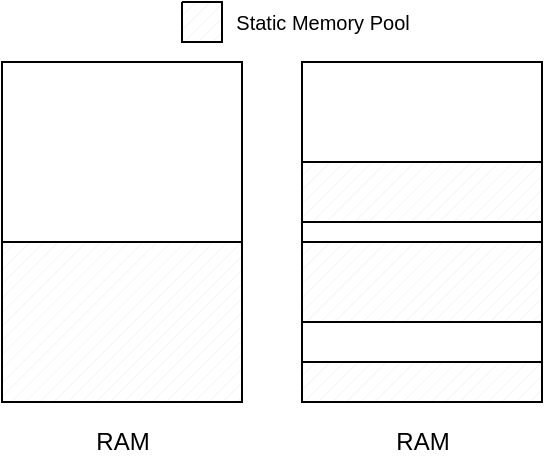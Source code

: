 <mxfile version="14.4.2" type="github" pages="5">
  <diagram id="Nr7kA8KgLECe_Qx6fv5V" name="Page-1">
    <mxGraphModel dx="652" dy="317" grid="1" gridSize="10" guides="1" tooltips="1" connect="1" arrows="1" fold="1" page="1" pageScale="1" pageWidth="850" pageHeight="1100" math="0" shadow="0">
      <root>
        <mxCell id="0" />
        <mxCell id="1" parent="0" />
        <mxCell id="UaU48V7KgegWGKRfcp_4-1" value="" style="rounded=0;whiteSpace=wrap;html=1;shadow=0;" vertex="1" parent="1">
          <mxGeometry x="340" y="160" width="120" height="170" as="geometry" />
        </mxCell>
        <mxCell id="UaU48V7KgegWGKRfcp_4-19" value="" style="verticalLabelPosition=bottom;verticalAlign=top;html=1;shape=mxgraph.basic.patternFillRect;fillStyle=diag;step=5;fillStrokeWidth=0.2;fillStrokeColor=#dddddd;shadow=0;labelBackgroundColor=none;sketch=0;gradientColor=none;" vertex="1" parent="1">
          <mxGeometry x="340" y="250" width="120" height="80" as="geometry" />
        </mxCell>
        <mxCell id="UaU48V7KgegWGKRfcp_4-6" value="RAM" style="text;html=1;resizable=0;autosize=1;align=center;verticalAlign=middle;points=[];fillColor=none;strokeColor=none;rounded=0;" vertex="1" parent="1">
          <mxGeometry x="380" y="340" width="40" height="20" as="geometry" />
        </mxCell>
        <mxCell id="UaU48V7KgegWGKRfcp_4-20" value="" style="rounded=0;whiteSpace=wrap;html=1;shadow=0;" vertex="1" parent="1">
          <mxGeometry x="490" y="160" width="120" height="170" as="geometry" />
        </mxCell>
        <mxCell id="UaU48V7KgegWGKRfcp_4-21" value="" style="verticalLabelPosition=bottom;verticalAlign=top;html=1;shape=mxgraph.basic.patternFillRect;fillStyle=diag;step=5;fillStrokeWidth=0.2;fillStrokeColor=#dddddd;shadow=0;labelBackgroundColor=none;sketch=0;gradientColor=none;" vertex="1" parent="1">
          <mxGeometry x="490" y="210" width="120" height="30" as="geometry" />
        </mxCell>
        <mxCell id="UaU48V7KgegWGKRfcp_4-22" value="RAM" style="text;html=1;resizable=0;autosize=1;align=center;verticalAlign=middle;points=[];fillColor=none;strokeColor=none;rounded=0;" vertex="1" parent="1">
          <mxGeometry x="530" y="340" width="40" height="20" as="geometry" />
        </mxCell>
        <mxCell id="UaU48V7KgegWGKRfcp_4-24" value="" style="verticalLabelPosition=bottom;verticalAlign=top;html=1;shape=mxgraph.basic.patternFillRect;fillStyle=diag;step=5;fillStrokeWidth=0.2;fillStrokeColor=#dddddd;shadow=0;labelBackgroundColor=none;sketch=0;gradientColor=none;" vertex="1" parent="1">
          <mxGeometry x="490" y="250" width="120" height="40" as="geometry" />
        </mxCell>
        <mxCell id="UaU48V7KgegWGKRfcp_4-25" value="" style="verticalLabelPosition=bottom;verticalAlign=top;html=1;shape=mxgraph.basic.patternFillRect;fillStyle=diag;step=5;fillStrokeWidth=0.2;fillStrokeColor=#dddddd;shadow=0;labelBackgroundColor=none;sketch=0;gradientColor=none;" vertex="1" parent="1">
          <mxGeometry x="490" y="310" width="120" height="20" as="geometry" />
        </mxCell>
        <mxCell id="UaU48V7KgegWGKRfcp_4-26" value="" style="verticalLabelPosition=bottom;verticalAlign=top;html=1;shape=mxgraph.basic.patternFillRect;fillStyle=diag;step=5;fillStrokeWidth=0.2;fillStrokeColor=#dddddd;shadow=0;labelBackgroundColor=none;sketch=0;gradientColor=none;" vertex="1" parent="1">
          <mxGeometry x="430" y="130" width="20" height="20" as="geometry" />
        </mxCell>
        <mxCell id="UaU48V7KgegWGKRfcp_4-30" value="&lt;font style=&quot;font-size: 10px&quot;&gt;Static Memory Pool&lt;/font&gt;" style="text;html=1;resizable=0;autosize=1;align=center;verticalAlign=middle;points=[];fillColor=none;strokeColor=none;rounded=0;shadow=0;labelBackgroundColor=none;sketch=0;" vertex="1" parent="1">
          <mxGeometry x="450" y="130" width="100" height="20" as="geometry" />
        </mxCell>
      </root>
    </mxGraphModel>
  </diagram>
  <diagram id="WNDIuabD1MbYSu3_3c8E" name="Page-2">
    <mxGraphModel dx="372" dy="181" grid="1" gridSize="10" guides="1" tooltips="1" connect="1" arrows="1" fold="1" page="1" pageScale="1" pageWidth="850" pageHeight="1100" math="0" shadow="0">
      <root>
        <mxCell id="mUTu__eR83TACFGP-ZF0-0" />
        <mxCell id="mUTu__eR83TACFGP-ZF0-1" parent="mUTu__eR83TACFGP-ZF0-0" />
        <mxCell id="veDQz-YXpLXgy3ose9fv-3" value="" style="rounded=0;whiteSpace=wrap;html=1;shadow=0;" vertex="1" parent="mUTu__eR83TACFGP-ZF0-1">
          <mxGeometry x="240" y="110" width="120" height="170" as="geometry" />
        </mxCell>
        <mxCell id="veDQz-YXpLXgy3ose9fv-4" value="" style="verticalLabelPosition=bottom;verticalAlign=top;html=1;shape=mxgraph.basic.patternFillRect;fillStyle=diag;step=5;fillStrokeWidth=0.2;fillStrokeColor=#dddddd;shadow=0;labelBackgroundColor=none;sketch=0;gradientColor=none;" vertex="1" parent="mUTu__eR83TACFGP-ZF0-1">
          <mxGeometry x="240" y="160" width="120" height="30" as="geometry" />
        </mxCell>
        <mxCell id="veDQz-YXpLXgy3ose9fv-5" value="RAM" style="text;html=1;resizable=0;autosize=1;align=center;verticalAlign=middle;points=[];fillColor=none;strokeColor=none;rounded=0;" vertex="1" parent="mUTu__eR83TACFGP-ZF0-1">
          <mxGeometry x="280" y="290" width="40" height="20" as="geometry" />
        </mxCell>
        <mxCell id="veDQz-YXpLXgy3ose9fv-6" value="" style="verticalLabelPosition=bottom;verticalAlign=top;html=1;shape=mxgraph.basic.patternFillRect;fillStyle=diag;step=5;fillStrokeWidth=0.2;fillStrokeColor=#dddddd;shadow=0;labelBackgroundColor=none;sketch=0;gradientColor=none;" vertex="1" parent="mUTu__eR83TACFGP-ZF0-1">
          <mxGeometry x="240" y="200" width="120" height="40" as="geometry" />
        </mxCell>
        <mxCell id="veDQz-YXpLXgy3ose9fv-7" value="" style="verticalLabelPosition=bottom;verticalAlign=top;html=1;shape=mxgraph.basic.patternFillRect;fillStyle=diag;step=5;fillStrokeWidth=0.2;fillStrokeColor=#dddddd;shadow=0;labelBackgroundColor=none;sketch=0;gradientColor=none;" vertex="1" parent="mUTu__eR83TACFGP-ZF0-1">
          <mxGeometry x="240" y="260" width="120" height="20" as="geometry" />
        </mxCell>
        <mxCell id="veDQz-YXpLXgy3ose9fv-8" value="" style="verticalLabelPosition=bottom;verticalAlign=top;html=1;shape=mxgraph.basic.patternFillRect;fillStyle=diag;step=5;fillStrokeWidth=0.2;fillStrokeColor=#dddddd;shadow=0;labelBackgroundColor=none;sketch=0;gradientColor=none;" vertex="1" parent="mUTu__eR83TACFGP-ZF0-1">
          <mxGeometry x="240" y="310" width="20" height="20" as="geometry" />
        </mxCell>
        <mxCell id="veDQz-YXpLXgy3ose9fv-9" value="&lt;font style=&quot;font-size: 10px&quot;&gt;Static Memory Pool&lt;/font&gt;" style="text;html=1;resizable=0;autosize=1;align=center;verticalAlign=middle;points=[];fillColor=none;strokeColor=none;rounded=0;shadow=0;labelBackgroundColor=none;sketch=0;" vertex="1" parent="mUTu__eR83TACFGP-ZF0-1">
          <mxGeometry x="260" y="310" width="100" height="20" as="geometry" />
        </mxCell>
        <mxCell id="veDQz-YXpLXgy3ose9fv-11" value="&lt;span style=&quot;font-size: 10px&quot;&gt;20000000&lt;/span&gt;" style="text;html=1;resizable=0;autosize=1;align=center;verticalAlign=middle;points=[];fillColor=none;strokeColor=none;rounded=0;shadow=0;labelBackgroundColor=none;sketch=0;" vertex="1" parent="mUTu__eR83TACFGP-ZF0-1">
          <mxGeometry x="180" y="250" width="60" height="20" as="geometry" />
        </mxCell>
        <mxCell id="veDQz-YXpLXgy3ose9fv-12" value="&lt;span style=&quot;font-size: 10px&quot;&gt;00000000&lt;/span&gt;" style="text;html=1;resizable=0;autosize=1;align=center;verticalAlign=middle;points=[];fillColor=none;strokeColor=none;rounded=0;shadow=0;labelBackgroundColor=none;sketch=0;" vertex="1" parent="mUTu__eR83TACFGP-ZF0-1">
          <mxGeometry x="180" y="270" width="60" height="20" as="geometry" />
        </mxCell>
        <mxCell id="veDQz-YXpLXgy3ose9fv-13" value="&lt;span style=&quot;font-size: 10px&quot;&gt;40000000&lt;/span&gt;" style="text;html=1;resizable=0;autosize=1;align=center;verticalAlign=middle;points=[];fillColor=none;strokeColor=none;rounded=0;shadow=0;labelBackgroundColor=none;sketch=0;" vertex="1" parent="mUTu__eR83TACFGP-ZF0-1">
          <mxGeometry x="180" y="230" width="60" height="20" as="geometry" />
        </mxCell>
        <mxCell id="veDQz-YXpLXgy3ose9fv-14" value="&lt;span style=&quot;font-size: 10px&quot;&gt;80000000&lt;/span&gt;" style="text;html=1;resizable=0;autosize=1;align=center;verticalAlign=middle;points=[];fillColor=none;strokeColor=none;rounded=0;shadow=0;labelBackgroundColor=none;sketch=0;" vertex="1" parent="mUTu__eR83TACFGP-ZF0-1">
          <mxGeometry x="180" y="190" width="60" height="20" as="geometry" />
        </mxCell>
        <mxCell id="veDQz-YXpLXgy3ose9fv-15" value="&lt;span style=&quot;font-size: 10px&quot;&gt;90000000&lt;/span&gt;" style="text;html=1;resizable=0;autosize=1;align=center;verticalAlign=middle;points=[];fillColor=none;strokeColor=none;rounded=0;shadow=0;labelBackgroundColor=none;sketch=0;" vertex="1" parent="mUTu__eR83TACFGP-ZF0-1">
          <mxGeometry x="180" y="180" width="60" height="20" as="geometry" />
        </mxCell>
        <mxCell id="veDQz-YXpLXgy3ose9fv-16" value="&lt;span style=&quot;font-size: 10px&quot;&gt;C0000000&lt;/span&gt;" style="text;html=1;resizable=0;autosize=1;align=center;verticalAlign=middle;points=[];fillColor=none;strokeColor=none;rounded=0;shadow=0;labelBackgroundColor=none;sketch=0;" vertex="1" parent="mUTu__eR83TACFGP-ZF0-1">
          <mxGeometry x="180" y="150" width="60" height="20" as="geometry" />
        </mxCell>
        <mxCell id="veDQz-YXpLXgy3ose9fv-17" value="&lt;span style=&quot;font-size: 10px&quot;&gt;F0000000&lt;/span&gt;" style="text;html=1;resizable=0;autosize=1;align=center;verticalAlign=middle;points=[];fillColor=none;strokeColor=none;rounded=0;shadow=0;labelBackgroundColor=none;sketch=0;" vertex="1" parent="mUTu__eR83TACFGP-ZF0-1">
          <mxGeometry x="180" y="100" width="60" height="20" as="geometry" />
        </mxCell>
        <mxCell id="veDQz-YXpLXgy3ose9fv-19" value="" style="html=1;shadow=0;dashed=0;align=center;verticalAlign=middle;shape=mxgraph.arrows2.arrow;dy=0.6;dx=40;notch=0;labelBackgroundColor=none;sketch=0;gradientColor=none;" vertex="1" parent="mUTu__eR83TACFGP-ZF0-1">
          <mxGeometry x="370" y="170" width="70" height="40" as="geometry" />
        </mxCell>
        <mxCell id="veDQz-YXpLXgy3ose9fv-21" value="" style="verticalLabelPosition=bottom;verticalAlign=top;html=1;shape=mxgraph.basic.patternFillRect;fillStyle=diag;step=5;fillStrokeWidth=0.2;fillStrokeColor=#dddddd;shadow=0;labelBackgroundColor=none;sketch=0;gradientColor=none;" vertex="1" parent="mUTu__eR83TACFGP-ZF0-1">
          <mxGeometry x="500" y="225" width="120" height="20" as="geometry" />
        </mxCell>
        <mxCell id="veDQz-YXpLXgy3ose9fv-22" value="" style="verticalLabelPosition=bottom;verticalAlign=top;html=1;shape=mxgraph.basic.patternFillRect;fillStyle=diag;step=5;fillStrokeWidth=0.2;fillStrokeColor=#dddddd;shadow=0;labelBackgroundColor=none;sketch=0;gradientColor=none;" vertex="1" parent="mUTu__eR83TACFGP-ZF0-1">
          <mxGeometry x="500" y="175" width="120" height="40" as="geometry" />
        </mxCell>
        <mxCell id="veDQz-YXpLXgy3ose9fv-23" value="" style="verticalLabelPosition=bottom;verticalAlign=top;html=1;shape=mxgraph.basic.patternFillRect;fillStyle=diag;step=5;fillStrokeWidth=0.2;fillStrokeColor=#dddddd;shadow=0;labelBackgroundColor=none;sketch=0;gradientColor=none;" vertex="1" parent="mUTu__eR83TACFGP-ZF0-1">
          <mxGeometry x="500" y="135" width="120" height="30" as="geometry" />
        </mxCell>
        <mxCell id="veDQz-YXpLXgy3ose9fv-24" value="&lt;span style=&quot;font-size: 10px&quot;&gt;00000000&lt;/span&gt;" style="text;html=1;resizable=0;autosize=1;align=center;verticalAlign=middle;points=[];fillColor=none;strokeColor=none;rounded=0;shadow=0;labelBackgroundColor=none;sketch=0;" vertex="1" parent="mUTu__eR83TACFGP-ZF0-1">
          <mxGeometry x="440" y="235" width="60" height="20" as="geometry" />
        </mxCell>
        <mxCell id="veDQz-YXpLXgy3ose9fv-25" value="&lt;span style=&quot;font-size: 10px&quot;&gt;20000000&lt;/span&gt;" style="text;html=1;resizable=0;autosize=1;align=center;verticalAlign=middle;points=[];fillColor=none;strokeColor=none;rounded=0;shadow=0;labelBackgroundColor=none;sketch=0;" vertex="1" parent="mUTu__eR83TACFGP-ZF0-1">
          <mxGeometry x="440" y="215" width="60" height="20" as="geometry" />
        </mxCell>
        <mxCell id="veDQz-YXpLXgy3ose9fv-26" value="&lt;span style=&quot;font-size: 10px&quot;&gt;40000000&lt;/span&gt;" style="text;html=1;resizable=0;autosize=1;align=center;verticalAlign=middle;points=[];fillColor=none;strokeColor=none;rounded=0;shadow=0;labelBackgroundColor=none;sketch=0;" vertex="1" parent="mUTu__eR83TACFGP-ZF0-1">
          <mxGeometry x="440" y="205" width="60" height="20" as="geometry" />
        </mxCell>
        <mxCell id="veDQz-YXpLXgy3ose9fv-27" value="&lt;span style=&quot;font-size: 10px&quot;&gt;80000000&lt;/span&gt;" style="text;html=1;resizable=0;autosize=1;align=center;verticalAlign=middle;points=[];fillColor=none;strokeColor=none;rounded=0;shadow=0;labelBackgroundColor=none;sketch=0;" vertex="1" parent="mUTu__eR83TACFGP-ZF0-1">
          <mxGeometry x="440" y="170" width="60" height="20" as="geometry" />
        </mxCell>
        <mxCell id="veDQz-YXpLXgy3ose9fv-28" value="&lt;span style=&quot;font-size: 10px&quot;&gt;90000000&lt;/span&gt;" style="text;html=1;resizable=0;autosize=1;align=center;verticalAlign=middle;points=[];fillColor=none;strokeColor=none;rounded=0;shadow=0;labelBackgroundColor=none;sketch=0;" vertex="1" parent="mUTu__eR83TACFGP-ZF0-1">
          <mxGeometry x="440" y="155" width="60" height="20" as="geometry" />
        </mxCell>
        <mxCell id="veDQz-YXpLXgy3ose9fv-29" value="&lt;span style=&quot;font-size: 10px&quot;&gt;C0000000&lt;/span&gt;" style="text;html=1;resizable=0;autosize=1;align=center;verticalAlign=middle;points=[];fillColor=none;strokeColor=none;rounded=0;shadow=0;labelBackgroundColor=none;sketch=0;" vertex="1" parent="mUTu__eR83TACFGP-ZF0-1">
          <mxGeometry x="440" y="125" width="60" height="20" as="geometry" />
        </mxCell>
        <mxCell id="veDQz-YXpLXgy3ose9fv-34" value="&lt;font style=&quot;font-size: 14px&quot;&gt;staticmem_region_list[0]&lt;/font&gt;" style="text;html=1;align=center;verticalAlign=middle;resizable=0;points=[];autosize=1;" vertex="1" parent="mUTu__eR83TACFGP-ZF0-1">
          <mxGeometry x="620" y="225" width="170" height="20" as="geometry" />
        </mxCell>
        <mxCell id="veDQz-YXpLXgy3ose9fv-35" value="&lt;font style=&quot;font-size: 14px&quot;&gt;staticmem_region_list[1]&lt;/font&gt;" style="text;html=1;align=center;verticalAlign=middle;resizable=0;points=[];autosize=1;" vertex="1" parent="mUTu__eR83TACFGP-ZF0-1">
          <mxGeometry x="620" y="185" width="170" height="20" as="geometry" />
        </mxCell>
        <mxCell id="veDQz-YXpLXgy3ose9fv-36" value="&lt;font style=&quot;font-size: 14px&quot;&gt;staticmem_region_list[2]&lt;/font&gt;" style="text;html=1;align=center;verticalAlign=middle;resizable=0;points=[];autosize=1;" vertex="1" parent="mUTu__eR83TACFGP-ZF0-1">
          <mxGeometry x="620" y="140" width="170" height="20" as="geometry" />
        </mxCell>
      </root>
    </mxGraphModel>
  </diagram>
  <diagram id="Ol7Aqy9kmjCqX7GoiWb9" name="Page-3">
    <mxGraphModel dx="920" dy="447" grid="1" gridSize="10" guides="1" tooltips="1" connect="1" arrows="1" fold="1" page="1" pageScale="1" pageWidth="850" pageHeight="1100" math="0" shadow="0">
      <root>
        <mxCell id="h5HFBt_uD0y3S9YLQ8NX-0" />
        <mxCell id="h5HFBt_uD0y3S9YLQ8NX-1" parent="h5HFBt_uD0y3S9YLQ8NX-0" />
        <mxCell id="0GRbfVODlAuiTHvCADVn-20" value="" style="verticalLabelPosition=bottom;verticalAlign=top;html=1;shape=mxgraph.basic.patternFillRect;fillStyle=diag;step=5;fillStrokeWidth=0.2;fillStrokeColor=#dddddd;shadow=0;labelBackgroundColor=none;sketch=0;gradientColor=none;" vertex="1" parent="h5HFBt_uD0y3S9YLQ8NX-1">
          <mxGeometry x="340" y="122.5" width="120" height="40" as="geometry" />
        </mxCell>
        <mxCell id="0GRbfVODlAuiTHvCADVn-1" value="" style="verticalLabelPosition=bottom;verticalAlign=top;html=1;shape=mxgraph.basic.patternFillRect;fillStyle=diag;step=5;fillStrokeWidth=0.2;fillStrokeColor=#dddddd;shadow=0;labelBackgroundColor=none;sketch=0;gradientColor=none;" vertex="1" parent="h5HFBt_uD0y3S9YLQ8NX-1">
          <mxGeometry x="100" y="160" width="120" height="40" as="geometry" />
        </mxCell>
        <mxCell id="0GRbfVODlAuiTHvCADVn-2" value="" style="verticalLabelPosition=bottom;verticalAlign=top;html=1;shape=mxgraph.basic.patternFillRect;fillStyle=diag;step=5;fillStrokeWidth=0.2;fillStrokeColor=#dddddd;shadow=0;labelBackgroundColor=none;sketch=0;gradientColor=none;" vertex="1" parent="h5HFBt_uD0y3S9YLQ8NX-1">
          <mxGeometry x="100" y="110" width="120" height="30" as="geometry" />
        </mxCell>
        <mxCell id="0GRbfVODlAuiTHvCADVn-3" value="&lt;span style=&quot;font-size: 10px&quot;&gt;00000000&lt;/span&gt;" style="text;html=1;resizable=0;autosize=1;align=center;verticalAlign=middle;points=[];fillColor=none;strokeColor=none;rounded=0;shadow=0;labelBackgroundColor=none;sketch=0;" vertex="1" parent="h5HFBt_uD0y3S9YLQ8NX-1">
          <mxGeometry x="40" y="230" width="60" height="20" as="geometry" />
        </mxCell>
        <mxCell id="0GRbfVODlAuiTHvCADVn-4" value="&lt;span style=&quot;font-size: 10px&quot;&gt;20000000&lt;/span&gt;" style="text;html=1;resizable=0;autosize=1;align=center;verticalAlign=middle;points=[];fillColor=none;strokeColor=none;rounded=0;shadow=0;labelBackgroundColor=none;sketch=0;" vertex="1" parent="h5HFBt_uD0y3S9YLQ8NX-1">
          <mxGeometry x="40" y="210" width="60" height="20" as="geometry" />
        </mxCell>
        <mxCell id="0GRbfVODlAuiTHvCADVn-5" value="&lt;span style=&quot;font-size: 10px&quot;&gt;40000000&lt;/span&gt;" style="text;html=1;resizable=0;autosize=1;align=center;verticalAlign=middle;points=[];fillColor=none;strokeColor=none;rounded=0;shadow=0;labelBackgroundColor=none;sketch=0;" vertex="1" parent="h5HFBt_uD0y3S9YLQ8NX-1">
          <mxGeometry x="40" y="190" width="60" height="20" as="geometry" />
        </mxCell>
        <mxCell id="0GRbfVODlAuiTHvCADVn-6" value="&lt;span style=&quot;font-size: 10px&quot;&gt;80000000&lt;/span&gt;" style="text;html=1;resizable=0;autosize=1;align=center;verticalAlign=middle;points=[];fillColor=none;strokeColor=none;rounded=0;shadow=0;labelBackgroundColor=none;sketch=0;" vertex="1" parent="h5HFBt_uD0y3S9YLQ8NX-1">
          <mxGeometry x="40" y="155" width="60" height="20" as="geometry" />
        </mxCell>
        <mxCell id="0GRbfVODlAuiTHvCADVn-7" value="&lt;span style=&quot;font-size: 10px&quot;&gt;90000000&lt;/span&gt;" style="text;html=1;resizable=0;autosize=1;align=center;verticalAlign=middle;points=[];fillColor=none;strokeColor=none;rounded=0;shadow=0;labelBackgroundColor=none;sketch=0;" vertex="1" parent="h5HFBt_uD0y3S9YLQ8NX-1">
          <mxGeometry x="40" y="130" width="60" height="20" as="geometry" />
        </mxCell>
        <mxCell id="0GRbfVODlAuiTHvCADVn-8" value="&lt;span style=&quot;font-size: 10px&quot;&gt;C0000000&lt;/span&gt;" style="text;html=1;resizable=0;autosize=1;align=center;verticalAlign=middle;points=[];fillColor=none;strokeColor=none;rounded=0;shadow=0;labelBackgroundColor=none;sketch=0;" vertex="1" parent="h5HFBt_uD0y3S9YLQ8NX-1">
          <mxGeometry x="40" y="100" width="60" height="20" as="geometry" />
        </mxCell>
        <mxCell id="0GRbfVODlAuiTHvCADVn-9" value="&lt;font style=&quot;font-size: 10px&quot;&gt;staticmem_region_list[0]&lt;/font&gt;" style="text;html=1;align=center;verticalAlign=middle;resizable=0;points=[];autosize=1;" vertex="1" parent="h5HFBt_uD0y3S9YLQ8NX-1">
          <mxGeometry x="100" y="240" width="120" height="20" as="geometry" />
        </mxCell>
        <mxCell id="0GRbfVODlAuiTHvCADVn-10" value="&lt;font style=&quot;font-size: 10px&quot;&gt;staticmem_region_list[1]&lt;/font&gt;" style="text;html=1;align=center;verticalAlign=middle;resizable=0;points=[];autosize=1;" vertex="1" parent="h5HFBt_uD0y3S9YLQ8NX-1">
          <mxGeometry x="100" y="200" width="120" height="20" as="geometry" />
        </mxCell>
        <mxCell id="0GRbfVODlAuiTHvCADVn-11" value="&lt;font style=&quot;font-size: 10px&quot;&gt;staticmem_region_list[2]&lt;/font&gt;" style="text;html=1;align=center;verticalAlign=middle;resizable=0;points=[];autosize=1;" vertex="1" parent="h5HFBt_uD0y3S9YLQ8NX-1">
          <mxGeometry x="100" y="140" width="120" height="20" as="geometry" />
        </mxCell>
        <mxCell id="0GRbfVODlAuiTHvCADVn-16" value="" style="html=1;shadow=0;dashed=0;align=center;verticalAlign=middle;shape=mxgraph.arrows2.arrow;dy=0.59;dx=30.33;notch=0;labelBackgroundColor=none;sketch=0;gradientColor=none;" vertex="1" parent="h5HFBt_uD0y3S9YLQ8NX-1">
          <mxGeometry x="230" y="165" width="50" height="30" as="geometry" />
        </mxCell>
        <mxCell id="0GRbfVODlAuiTHvCADVn-18" value="" style="verticalLabelPosition=bottom;verticalAlign=top;html=1;shape=mxgraph.basic.patternFillRect;fillStyle=diag;step=5;fillStrokeWidth=0.2;fillStrokeColor=#dddddd;shadow=0;labelBackgroundColor=none;sketch=0;gradientColor=none;" vertex="1" parent="h5HFBt_uD0y3S9YLQ8NX-1">
          <mxGeometry x="100" y="160" width="120" height="40" as="geometry" />
        </mxCell>
        <mxCell id="0GRbfVODlAuiTHvCADVn-19" value="&lt;span style=&quot;font-size: 10px&quot;&gt;80000000&lt;/span&gt;" style="text;html=1;resizable=0;autosize=1;align=center;verticalAlign=middle;points=[];fillColor=none;strokeColor=none;rounded=0;shadow=0;labelBackgroundColor=none;sketch=0;" vertex="1" parent="h5HFBt_uD0y3S9YLQ8NX-1">
          <mxGeometry x="40" y="155" width="60" height="20" as="geometry" />
        </mxCell>
        <mxCell id="0GRbfVODlAuiTHvCADVn-21" value="&lt;span style=&quot;font-size: 10px&quot;&gt;80000000&lt;/span&gt;" style="text;html=1;resizable=0;autosize=1;align=center;verticalAlign=middle;points=[];fillColor=none;strokeColor=none;rounded=0;shadow=0;labelBackgroundColor=none;sketch=0;" vertex="1" parent="h5HFBt_uD0y3S9YLQ8NX-1">
          <mxGeometry x="280" y="110" width="60" height="20" as="geometry" />
        </mxCell>
        <mxCell id="0GRbfVODlAuiTHvCADVn-22" value="&lt;span style=&quot;font-size: 10px&quot;&gt;40000000&lt;/span&gt;" style="text;html=1;resizable=0;autosize=1;align=center;verticalAlign=middle;points=[];fillColor=none;strokeColor=none;rounded=0;shadow=0;labelBackgroundColor=none;sketch=0;" vertex="1" parent="h5HFBt_uD0y3S9YLQ8NX-1">
          <mxGeometry x="280" y="160" width="60" height="20" as="geometry" />
        </mxCell>
        <mxCell id="0GRbfVODlAuiTHvCADVn-26" value="" style="verticalLabelPosition=bottom;verticalAlign=top;html=1;shape=mxgraph.basic.patternFillRect;fillStyle=diagRev;step=5;fillStrokeWidth=0.2;fillStrokeColor=#dddddd;shadow=0;labelBackgroundColor=none;sketch=0;fillColor=#dae8fc;strokeColor=#6c8ebf;" vertex="1" parent="h5HFBt_uD0y3S9YLQ8NX-1">
          <mxGeometry x="340" y="132.5" width="120" height="20" as="geometry" />
        </mxCell>
        <mxCell id="0GRbfVODlAuiTHvCADVn-27" value="&lt;span style=&quot;font-size: 10px&quot;&gt;70000000&lt;/span&gt;" style="text;html=1;resizable=0;autosize=1;align=center;verticalAlign=middle;points=[];fillColor=none;strokeColor=none;rounded=0;shadow=0;labelBackgroundColor=none;sketch=0;" vertex="1" parent="h5HFBt_uD0y3S9YLQ8NX-1">
          <mxGeometry x="280" y="120" width="60" height="20" as="geometry" />
        </mxCell>
        <mxCell id="BcFYDZoKD7v78QOs0sxj-0" value="" style="verticalLabelPosition=bottom;verticalAlign=top;html=1;shape=mxgraph.basic.patternFillRect;fillStyle=diag;step=5;fillStrokeWidth=0.2;fillStrokeColor=#dddddd;shadow=0;labelBackgroundColor=none;sketch=0;gradientColor=none;" vertex="1" parent="h5HFBt_uD0y3S9YLQ8NX-1">
          <mxGeometry x="100" y="220" width="120" height="20" as="geometry" />
        </mxCell>
        <mxCell id="BcFYDZoKD7v78QOs0sxj-2" value="&lt;font style=&quot;font-size: 10px&quot;&gt;staticmem_region_list[1]&lt;/font&gt;" style="text;html=1;align=center;verticalAlign=middle;resizable=0;points=[];autosize=1;" vertex="1" parent="h5HFBt_uD0y3S9YLQ8NX-1">
          <mxGeometry x="340" y="165" width="120" height="20" as="geometry" />
        </mxCell>
        <mxCell id="BcFYDZoKD7v78QOs0sxj-4" value="&lt;span style=&quot;font-size: 10px&quot;&gt;50000000&lt;/span&gt;" style="text;html=1;resizable=0;autosize=1;align=center;verticalAlign=middle;points=[];fillColor=none;strokeColor=none;rounded=0;shadow=0;labelBackgroundColor=none;sketch=0;" vertex="1" parent="h5HFBt_uD0y3S9YLQ8NX-1">
          <mxGeometry x="280" y="145" width="60" height="20" as="geometry" />
        </mxCell>
        <mxCell id="BcFYDZoKD7v78QOs0sxj-6" value="" style="verticalLabelPosition=bottom;verticalAlign=top;html=1;shape=mxgraph.basic.patternFillRect;fillStyle=diag;step=5;fillStrokeWidth=0.2;fillStrokeColor=#dddddd;shadow=0;labelBackgroundColor=none;sketch=0;gradientColor=none;" vertex="1" parent="h5HFBt_uD0y3S9YLQ8NX-1">
          <mxGeometry x="590" y="100" width="120" height="30" as="geometry" />
        </mxCell>
        <mxCell id="BcFYDZoKD7v78QOs0sxj-7" value="&lt;span style=&quot;font-size: 10px&quot;&gt;00000000&lt;/span&gt;" style="text;html=1;resizable=0;autosize=1;align=center;verticalAlign=middle;points=[];fillColor=none;strokeColor=none;rounded=0;shadow=0;labelBackgroundColor=none;sketch=0;" vertex="1" parent="h5HFBt_uD0y3S9YLQ8NX-1">
          <mxGeometry x="530" y="240" width="60" height="20" as="geometry" />
        </mxCell>
        <mxCell id="BcFYDZoKD7v78QOs0sxj-8" value="&lt;span style=&quot;font-size: 10px&quot;&gt;20000000&lt;/span&gt;" style="text;html=1;resizable=0;autosize=1;align=center;verticalAlign=middle;points=[];fillColor=none;strokeColor=none;rounded=0;shadow=0;labelBackgroundColor=none;sketch=0;" vertex="1" parent="h5HFBt_uD0y3S9YLQ8NX-1">
          <mxGeometry x="530" y="220" width="60" height="20" as="geometry" />
        </mxCell>
        <mxCell id="BcFYDZoKD7v78QOs0sxj-10" value="&lt;span style=&quot;font-size: 10px&quot;&gt;80000000&lt;/span&gt;" style="text;html=1;resizable=0;autosize=1;align=center;verticalAlign=middle;points=[];fillColor=none;strokeColor=none;rounded=0;shadow=0;labelBackgroundColor=none;sketch=0;" vertex="1" parent="h5HFBt_uD0y3S9YLQ8NX-1">
          <mxGeometry x="530" y="145" width="60" height="20" as="geometry" />
        </mxCell>
        <mxCell id="BcFYDZoKD7v78QOs0sxj-11" value="&lt;span style=&quot;font-size: 10px&quot;&gt;90000000&lt;/span&gt;" style="text;html=1;resizable=0;autosize=1;align=center;verticalAlign=middle;points=[];fillColor=none;strokeColor=none;rounded=0;shadow=0;labelBackgroundColor=none;sketch=0;" vertex="1" parent="h5HFBt_uD0y3S9YLQ8NX-1">
          <mxGeometry x="530" y="120" width="60" height="20" as="geometry" />
        </mxCell>
        <mxCell id="BcFYDZoKD7v78QOs0sxj-12" value="&lt;span style=&quot;font-size: 10px&quot;&gt;C0000000&lt;/span&gt;" style="text;html=1;resizable=0;autosize=1;align=center;verticalAlign=middle;points=[];fillColor=none;strokeColor=none;rounded=0;shadow=0;labelBackgroundColor=none;sketch=0;" vertex="1" parent="h5HFBt_uD0y3S9YLQ8NX-1">
          <mxGeometry x="530" y="90" width="60" height="20" as="geometry" />
        </mxCell>
        <mxCell id="BcFYDZoKD7v78QOs0sxj-13" value="&lt;font style=&quot;font-size: 10px&quot;&gt;staticmem_region_list[0]&lt;/font&gt;" style="text;html=1;align=center;verticalAlign=middle;resizable=0;points=[];autosize=1;" vertex="1" parent="h5HFBt_uD0y3S9YLQ8NX-1">
          <mxGeometry x="590" y="250" width="120" height="20" as="geometry" />
        </mxCell>
        <mxCell id="BcFYDZoKD7v78QOs0sxj-14" value="&lt;font style=&quot;font-size: 10px&quot;&gt;staticmem_region_list[2]&lt;/font&gt;" style="text;html=1;align=center;verticalAlign=middle;resizable=0;points=[];autosize=1;" vertex="1" parent="h5HFBt_uD0y3S9YLQ8NX-1">
          <mxGeometry x="590" y="167.5" width="120" height="20" as="geometry" />
        </mxCell>
        <mxCell id="BcFYDZoKD7v78QOs0sxj-15" value="&lt;font style=&quot;font-size: 10px&quot;&gt;staticmem_region_list[3]&lt;/font&gt;" style="text;html=1;align=center;verticalAlign=middle;resizable=0;points=[];autosize=1;" vertex="1" parent="h5HFBt_uD0y3S9YLQ8NX-1">
          <mxGeometry x="590" y="130" width="120" height="20" as="geometry" />
        </mxCell>
        <mxCell id="BcFYDZoKD7v78QOs0sxj-18" value="" style="verticalLabelPosition=bottom;verticalAlign=top;html=1;shape=mxgraph.basic.patternFillRect;fillStyle=diag;step=5;fillStrokeWidth=0.2;fillStrokeColor=#dddddd;shadow=0;labelBackgroundColor=none;sketch=0;gradientColor=none;" vertex="1" parent="h5HFBt_uD0y3S9YLQ8NX-1">
          <mxGeometry x="590" y="230" width="120" height="20" as="geometry" />
        </mxCell>
        <mxCell id="BcFYDZoKD7v78QOs0sxj-22" value="" style="verticalLabelPosition=bottom;verticalAlign=top;html=1;shape=mxgraph.basic.patternFillRect;fillStyle=diag;step=5;fillStrokeWidth=0.2;fillStrokeColor=#dddddd;shadow=0;labelBackgroundColor=none;sketch=0;gradientColor=none;" vertex="1" parent="h5HFBt_uD0y3S9YLQ8NX-1">
          <mxGeometry x="590" y="157.5" width="120" height="10" as="geometry" />
        </mxCell>
        <mxCell id="BcFYDZoKD7v78QOs0sxj-23" value="&lt;span style=&quot;font-size: 10px&quot;&gt;70000000&lt;/span&gt;" style="text;html=1;resizable=0;autosize=1;align=center;verticalAlign=middle;points=[];fillColor=none;strokeColor=none;rounded=0;shadow=0;labelBackgroundColor=none;sketch=0;" vertex="1" parent="h5HFBt_uD0y3S9YLQ8NX-1">
          <mxGeometry x="530" y="165" width="60" height="20" as="geometry" />
        </mxCell>
        <mxCell id="BcFYDZoKD7v78QOs0sxj-26" value="&lt;span style=&quot;font-size: 10px&quot;&gt;80000000&lt;/span&gt;" style="text;html=1;resizable=0;autosize=1;align=center;verticalAlign=middle;points=[];fillColor=none;strokeColor=none;rounded=0;shadow=0;labelBackgroundColor=none;sketch=0;" vertex="1" parent="h5HFBt_uD0y3S9YLQ8NX-1">
          <mxGeometry x="530" y="145" width="60" height="20" as="geometry" />
        </mxCell>
        <mxCell id="BcFYDZoKD7v78QOs0sxj-27" value="&lt;font style=&quot;font-size: 10px&quot;&gt;staticmem_region_list[2]&lt;/font&gt;" style="text;html=1;align=center;verticalAlign=middle;resizable=0;points=[];autosize=1;" vertex="1" parent="h5HFBt_uD0y3S9YLQ8NX-1">
          <mxGeometry x="590" y="167.5" width="120" height="20" as="geometry" />
        </mxCell>
        <mxCell id="BcFYDZoKD7v78QOs0sxj-30" value="&lt;span style=&quot;font-size: 10px&quot;&gt;50000000&lt;/span&gt;" style="text;html=1;resizable=0;autosize=1;align=center;verticalAlign=middle;points=[];fillColor=none;strokeColor=none;rounded=0;shadow=0;labelBackgroundColor=none;sketch=0;" vertex="1" parent="h5HFBt_uD0y3S9YLQ8NX-1">
          <mxGeometry x="530" y="180" width="60" height="20" as="geometry" />
        </mxCell>
        <mxCell id="BcFYDZoKD7v78QOs0sxj-31" value="" style="verticalLabelPosition=bottom;verticalAlign=top;html=1;shape=mxgraph.basic.patternFillRect;fillStyle=diag;step=5;fillStrokeWidth=0.2;fillStrokeColor=#dddddd;shadow=0;labelBackgroundColor=none;sketch=0;gradientColor=none;" vertex="1" parent="h5HFBt_uD0y3S9YLQ8NX-1">
          <mxGeometry x="590" y="192.5" width="120" height="10" as="geometry" />
        </mxCell>
        <mxCell id="BcFYDZoKD7v78QOs0sxj-34" value="&lt;span style=&quot;font-size: 10px&quot;&gt;40000000&lt;/span&gt;" style="text;html=1;resizable=0;autosize=1;align=center;verticalAlign=middle;points=[];fillColor=none;strokeColor=none;rounded=0;shadow=0;labelBackgroundColor=none;sketch=0;" vertex="1" parent="h5HFBt_uD0y3S9YLQ8NX-1">
          <mxGeometry x="530" y="200" width="60" height="20" as="geometry" />
        </mxCell>
        <mxCell id="BcFYDZoKD7v78QOs0sxj-35" value="&lt;font style=&quot;font-size: 10px&quot;&gt;staticmem_region_list[1]&lt;/font&gt;" style="text;html=1;align=center;verticalAlign=middle;resizable=0;points=[];autosize=1;" vertex="1" parent="h5HFBt_uD0y3S9YLQ8NX-1">
          <mxGeometry x="590" y="202.5" width="120" height="20" as="geometry" />
        </mxCell>
        <mxCell id="BcFYDZoKD7v78QOs0sxj-40" value="" style="shape=singleArrow;direction=south;whiteSpace=wrap;html=1;shadow=0;labelBackgroundColor=none;sketch=0;gradientColor=none;arrowWidth=0.374;arrowSize=0.669;" vertex="1" parent="h5HFBt_uD0y3S9YLQ8NX-1">
          <mxGeometry x="370" y="190" width="60" height="20" as="geometry" />
        </mxCell>
        <mxCell id="BcFYDZoKD7v78QOs0sxj-42" value="" style="verticalLabelPosition=bottom;verticalAlign=top;html=1;shape=mxgraph.basic.patternFillRect;fillStyle=diagRev;step=5;fillStrokeWidth=0.2;fillStrokeColor=#dddddd;shadow=0;labelBackgroundColor=none;sketch=0;fillColor=#dae8fc;strokeColor=#6c8ebf;" vertex="1" parent="h5HFBt_uD0y3S9YLQ8NX-1">
          <mxGeometry x="340" y="222.5" width="120" height="20" as="geometry" />
        </mxCell>
        <mxCell id="BcFYDZoKD7v78QOs0sxj-43" value="&lt;span style=&quot;font-size: 10px&quot;&gt;70000000&lt;/span&gt;" style="text;html=1;resizable=0;autosize=1;align=center;verticalAlign=middle;points=[];fillColor=none;strokeColor=none;rounded=0;shadow=0;labelBackgroundColor=none;sketch=0;" vertex="1" parent="h5HFBt_uD0y3S9YLQ8NX-1">
          <mxGeometry x="280" y="210" width="60" height="20" as="geometry" />
        </mxCell>
        <mxCell id="BcFYDZoKD7v78QOs0sxj-44" value="&lt;span style=&quot;font-size: 10px&quot;&gt;50000000&lt;/span&gt;" style="text;html=1;resizable=0;autosize=1;align=center;verticalAlign=middle;points=[];fillColor=none;strokeColor=none;rounded=0;shadow=0;labelBackgroundColor=none;sketch=0;" vertex="1" parent="h5HFBt_uD0y3S9YLQ8NX-1">
          <mxGeometry x="280" y="235" width="60" height="20" as="geometry" />
        </mxCell>
        <mxCell id="BcFYDZoKD7v78QOs0sxj-45" value="" style="html=1;shadow=0;dashed=0;align=center;verticalAlign=middle;shape=mxgraph.arrows2.arrow;dy=0.59;dx=30.33;notch=0;labelBackgroundColor=none;sketch=0;gradientColor=none;" vertex="1" parent="h5HFBt_uD0y3S9YLQ8NX-1">
          <mxGeometry x="470" y="165" width="50" height="30" as="geometry" />
        </mxCell>
      </root>
    </mxGraphModel>
  </diagram>
  <diagram id="ESJyWyOzCPCCgERMdm5t" name="Page-4">
    <mxGraphModel dx="539" dy="262" grid="1" gridSize="10" guides="1" tooltips="1" connect="1" arrows="1" fold="1" page="1" pageScale="1" pageWidth="850" pageHeight="1100" math="0" shadow="0">
      <root>
        <mxCell id="PeCHgGS-uUAK1-k6KW_p-0" />
        <mxCell id="PeCHgGS-uUAK1-k6KW_p-1" parent="PeCHgGS-uUAK1-k6KW_p-0" />
        <mxCell id="PeCHgGS-uUAK1-k6KW_p-2" value="" style="verticalLabelPosition=bottom;verticalAlign=top;html=1;shape=mxgraph.basic.patternFillRect;fillStyle=diag;step=5;fillStrokeWidth=0.2;fillStrokeColor=#dddddd;shadow=0;labelBackgroundColor=none;sketch=0;gradientColor=none;" vertex="1" parent="PeCHgGS-uUAK1-k6KW_p-1">
          <mxGeometry x="340" y="130" width="120" height="30" as="geometry" />
        </mxCell>
        <mxCell id="PeCHgGS-uUAK1-k6KW_p-3" value="" style="verticalLabelPosition=bottom;verticalAlign=top;html=1;shape=mxgraph.basic.patternFillRect;fillStyle=diag;step=5;fillStrokeWidth=0.2;fillStrokeColor=#dddddd;shadow=0;labelBackgroundColor=none;sketch=0;gradientColor=none;" vertex="1" parent="PeCHgGS-uUAK1-k6KW_p-1">
          <mxGeometry x="100" y="160" width="120" height="40" as="geometry" />
        </mxCell>
        <mxCell id="PeCHgGS-uUAK1-k6KW_p-4" value="" style="verticalLabelPosition=bottom;verticalAlign=top;html=1;shape=mxgraph.basic.patternFillRect;fillStyle=diag;step=5;fillStrokeWidth=0.2;fillStrokeColor=#dddddd;shadow=0;labelBackgroundColor=none;sketch=0;gradientColor=none;" vertex="1" parent="PeCHgGS-uUAK1-k6KW_p-1">
          <mxGeometry x="100" y="110" width="120" height="30" as="geometry" />
        </mxCell>
        <mxCell id="PeCHgGS-uUAK1-k6KW_p-5" value="&lt;span style=&quot;font-size: 10px&quot;&gt;00000000&lt;/span&gt;" style="text;html=1;resizable=0;autosize=1;align=center;verticalAlign=middle;points=[];fillColor=none;strokeColor=none;rounded=0;shadow=0;labelBackgroundColor=none;sketch=0;" vertex="1" parent="PeCHgGS-uUAK1-k6KW_p-1">
          <mxGeometry x="40" y="230" width="60" height="20" as="geometry" />
        </mxCell>
        <mxCell id="PeCHgGS-uUAK1-k6KW_p-6" value="&lt;span style=&quot;font-size: 10px&quot;&gt;20000000&lt;/span&gt;" style="text;html=1;resizable=0;autosize=1;align=center;verticalAlign=middle;points=[];fillColor=none;strokeColor=none;rounded=0;shadow=0;labelBackgroundColor=none;sketch=0;" vertex="1" parent="PeCHgGS-uUAK1-k6KW_p-1">
          <mxGeometry x="40" y="210" width="60" height="20" as="geometry" />
        </mxCell>
        <mxCell id="PeCHgGS-uUAK1-k6KW_p-7" value="&lt;span style=&quot;font-size: 10px&quot;&gt;40000000&lt;/span&gt;" style="text;html=1;resizable=0;autosize=1;align=center;verticalAlign=middle;points=[];fillColor=none;strokeColor=none;rounded=0;shadow=0;labelBackgroundColor=none;sketch=0;" vertex="1" parent="PeCHgGS-uUAK1-k6KW_p-1">
          <mxGeometry x="40" y="190" width="60" height="20" as="geometry" />
        </mxCell>
        <mxCell id="PeCHgGS-uUAK1-k6KW_p-8" value="&lt;span style=&quot;font-size: 10px&quot;&gt;80000000&lt;/span&gt;" style="text;html=1;resizable=0;autosize=1;align=center;verticalAlign=middle;points=[];fillColor=none;strokeColor=none;rounded=0;shadow=0;labelBackgroundColor=none;sketch=0;" vertex="1" parent="PeCHgGS-uUAK1-k6KW_p-1">
          <mxGeometry x="40" y="155" width="60" height="20" as="geometry" />
        </mxCell>
        <mxCell id="PeCHgGS-uUAK1-k6KW_p-9" value="&lt;span style=&quot;font-size: 10px&quot;&gt;90000000&lt;/span&gt;" style="text;html=1;resizable=0;autosize=1;align=center;verticalAlign=middle;points=[];fillColor=none;strokeColor=none;rounded=0;shadow=0;labelBackgroundColor=none;sketch=0;" vertex="1" parent="PeCHgGS-uUAK1-k6KW_p-1">
          <mxGeometry x="40" y="130" width="60" height="20" as="geometry" />
        </mxCell>
        <mxCell id="PeCHgGS-uUAK1-k6KW_p-10" value="&lt;span style=&quot;font-size: 10px&quot;&gt;C0000000&lt;/span&gt;" style="text;html=1;resizable=0;autosize=1;align=center;verticalAlign=middle;points=[];fillColor=none;strokeColor=none;rounded=0;shadow=0;labelBackgroundColor=none;sketch=0;" vertex="1" parent="PeCHgGS-uUAK1-k6KW_p-1">
          <mxGeometry x="40" y="100" width="60" height="20" as="geometry" />
        </mxCell>
        <mxCell id="PeCHgGS-uUAK1-k6KW_p-11" value="&lt;font style=&quot;font-size: 10px&quot;&gt;staticmem_region_list[0]&lt;/font&gt;" style="text;html=1;align=center;verticalAlign=middle;resizable=0;points=[];autosize=1;" vertex="1" parent="PeCHgGS-uUAK1-k6KW_p-1">
          <mxGeometry x="100" y="240" width="120" height="20" as="geometry" />
        </mxCell>
        <mxCell id="PeCHgGS-uUAK1-k6KW_p-12" value="&lt;font style=&quot;font-size: 10px&quot;&gt;staticmem_region_list[1]&lt;/font&gt;" style="text;html=1;align=center;verticalAlign=middle;resizable=0;points=[];autosize=1;" vertex="1" parent="PeCHgGS-uUAK1-k6KW_p-1">
          <mxGeometry x="100" y="200" width="120" height="20" as="geometry" />
        </mxCell>
        <mxCell id="PeCHgGS-uUAK1-k6KW_p-13" value="&lt;font style=&quot;font-size: 10px&quot;&gt;staticmem_region_list[2]&lt;/font&gt;" style="text;html=1;align=center;verticalAlign=middle;resizable=0;points=[];autosize=1;" vertex="1" parent="PeCHgGS-uUAK1-k6KW_p-1">
          <mxGeometry x="100" y="140" width="120" height="20" as="geometry" />
        </mxCell>
        <mxCell id="PeCHgGS-uUAK1-k6KW_p-14" value="" style="html=1;shadow=0;dashed=0;align=center;verticalAlign=middle;shape=mxgraph.arrows2.arrow;dy=0.59;dx=30.33;notch=0;labelBackgroundColor=none;sketch=0;gradientColor=none;" vertex="1" parent="PeCHgGS-uUAK1-k6KW_p-1">
          <mxGeometry x="230" y="165" width="50" height="30" as="geometry" />
        </mxCell>
        <mxCell id="PeCHgGS-uUAK1-k6KW_p-15" value="" style="verticalLabelPosition=bottom;verticalAlign=top;html=1;shape=mxgraph.basic.patternFillRect;fillStyle=diag;step=5;fillStrokeWidth=0.2;fillStrokeColor=#dddddd;shadow=0;labelBackgroundColor=none;sketch=0;gradientColor=none;" vertex="1" parent="PeCHgGS-uUAK1-k6KW_p-1">
          <mxGeometry x="100" y="160" width="120" height="40" as="geometry" />
        </mxCell>
        <mxCell id="PeCHgGS-uUAK1-k6KW_p-16" value="&lt;span style=&quot;font-size: 10px&quot;&gt;80000000&lt;/span&gt;" style="text;html=1;resizable=0;autosize=1;align=center;verticalAlign=middle;points=[];fillColor=none;strokeColor=none;rounded=0;shadow=0;labelBackgroundColor=none;sketch=0;" vertex="1" parent="PeCHgGS-uUAK1-k6KW_p-1">
          <mxGeometry x="40" y="155" width="60" height="20" as="geometry" />
        </mxCell>
        <mxCell id="PeCHgGS-uUAK1-k6KW_p-17" value="&lt;span style=&quot;font-size: 10px&quot;&gt;80000000&lt;/span&gt;" style="text;html=1;resizable=0;autosize=1;align=center;verticalAlign=middle;points=[];fillColor=none;strokeColor=none;rounded=0;shadow=0;labelBackgroundColor=none;sketch=0;" vertex="1" parent="PeCHgGS-uUAK1-k6KW_p-1">
          <mxGeometry x="280" y="105" width="60" height="20" as="geometry" />
        </mxCell>
        <mxCell id="PeCHgGS-uUAK1-k6KW_p-18" value="&lt;span style=&quot;font-size: 10px&quot;&gt;40000000&lt;/span&gt;" style="text;html=1;resizable=0;autosize=1;align=center;verticalAlign=middle;points=[];fillColor=none;strokeColor=none;rounded=0;shadow=0;labelBackgroundColor=none;sketch=0;" vertex="1" parent="PeCHgGS-uUAK1-k6KW_p-1">
          <mxGeometry x="280" y="155" width="60" height="20" as="geometry" />
        </mxCell>
        <mxCell id="PeCHgGS-uUAK1-k6KW_p-19" value="" style="verticalLabelPosition=bottom;verticalAlign=top;html=1;shape=mxgraph.basic.patternFillRect;fillStyle=diagRev;step=5;fillStrokeWidth=0.2;fillStrokeColor=#dddddd;shadow=0;labelBackgroundColor=none;sketch=0;fillColor=#dae8fc;strokeColor=#6c8ebf;" vertex="1" parent="PeCHgGS-uUAK1-k6KW_p-1">
          <mxGeometry x="340" y="120" width="120" height="10" as="geometry" />
        </mxCell>
        <mxCell id="PeCHgGS-uUAK1-k6KW_p-20" value="&lt;span style=&quot;font-size: 10px&quot;&gt;70000000&lt;/span&gt;" style="text;html=1;resizable=0;autosize=1;align=center;verticalAlign=middle;points=[];fillColor=none;strokeColor=none;rounded=0;shadow=0;labelBackgroundColor=none;sketch=0;" vertex="1" parent="PeCHgGS-uUAK1-k6KW_p-1">
          <mxGeometry x="280" y="125" width="60" height="20" as="geometry" />
        </mxCell>
        <mxCell id="PeCHgGS-uUAK1-k6KW_p-21" value="" style="verticalLabelPosition=bottom;verticalAlign=top;html=1;shape=mxgraph.basic.patternFillRect;fillStyle=diag;step=5;fillStrokeWidth=0.2;fillStrokeColor=#dddddd;shadow=0;labelBackgroundColor=none;sketch=0;gradientColor=none;" vertex="1" parent="PeCHgGS-uUAK1-k6KW_p-1">
          <mxGeometry x="100" y="220" width="120" height="20" as="geometry" />
        </mxCell>
        <mxCell id="PeCHgGS-uUAK1-k6KW_p-22" value="&lt;font style=&quot;font-size: 10px&quot;&gt;staticmem_region_list[1]&lt;/font&gt;" style="text;html=1;align=center;verticalAlign=middle;resizable=0;points=[];autosize=1;" vertex="1" parent="PeCHgGS-uUAK1-k6KW_p-1">
          <mxGeometry x="340" y="160" width="120" height="20" as="geometry" />
        </mxCell>
        <mxCell id="PeCHgGS-uUAK1-k6KW_p-24" value="" style="verticalLabelPosition=bottom;verticalAlign=top;html=1;shape=mxgraph.basic.patternFillRect;fillStyle=diag;step=5;fillStrokeWidth=0.2;fillStrokeColor=#dddddd;shadow=0;labelBackgroundColor=none;sketch=0;gradientColor=none;" vertex="1" parent="PeCHgGS-uUAK1-k6KW_p-1">
          <mxGeometry x="590" y="115" width="120" height="30" as="geometry" />
        </mxCell>
        <mxCell id="PeCHgGS-uUAK1-k6KW_p-25" value="&lt;span style=&quot;font-size: 10px&quot;&gt;00000000&lt;/span&gt;" style="text;html=1;resizable=0;autosize=1;align=center;verticalAlign=middle;points=[];fillColor=none;strokeColor=none;rounded=0;shadow=0;labelBackgroundColor=none;sketch=0;" vertex="1" parent="PeCHgGS-uUAK1-k6KW_p-1">
          <mxGeometry x="530" y="240" width="60" height="20" as="geometry" />
        </mxCell>
        <mxCell id="PeCHgGS-uUAK1-k6KW_p-26" value="&lt;span style=&quot;font-size: 10px&quot;&gt;20000000&lt;/span&gt;" style="text;html=1;resizable=0;autosize=1;align=center;verticalAlign=middle;points=[];fillColor=none;strokeColor=none;rounded=0;shadow=0;labelBackgroundColor=none;sketch=0;" vertex="1" parent="PeCHgGS-uUAK1-k6KW_p-1">
          <mxGeometry x="530" y="220" width="60" height="20" as="geometry" />
        </mxCell>
        <mxCell id="PeCHgGS-uUAK1-k6KW_p-28" value="&lt;span style=&quot;font-size: 10px&quot;&gt;90000000&lt;/span&gt;" style="text;html=1;resizable=0;autosize=1;align=center;verticalAlign=middle;points=[];fillColor=none;strokeColor=none;rounded=0;shadow=0;labelBackgroundColor=none;sketch=0;" vertex="1" parent="PeCHgGS-uUAK1-k6KW_p-1">
          <mxGeometry x="530" y="140" width="60" height="20" as="geometry" />
        </mxCell>
        <mxCell id="PeCHgGS-uUAK1-k6KW_p-29" value="&lt;span style=&quot;font-size: 10px&quot;&gt;C0000000&lt;/span&gt;" style="text;html=1;resizable=0;autosize=1;align=center;verticalAlign=middle;points=[];fillColor=none;strokeColor=none;rounded=0;shadow=0;labelBackgroundColor=none;sketch=0;" vertex="1" parent="PeCHgGS-uUAK1-k6KW_p-1">
          <mxGeometry x="530" y="105" width="60" height="20" as="geometry" />
        </mxCell>
        <mxCell id="PeCHgGS-uUAK1-k6KW_p-30" value="&lt;font style=&quot;font-size: 10px&quot;&gt;staticmem_region_list[0]&lt;/font&gt;" style="text;html=1;align=center;verticalAlign=middle;resizable=0;points=[];autosize=1;" vertex="1" parent="PeCHgGS-uUAK1-k6KW_p-1">
          <mxGeometry x="590" y="250" width="120" height="20" as="geometry" />
        </mxCell>
        <mxCell id="PeCHgGS-uUAK1-k6KW_p-32" value="&lt;font style=&quot;font-size: 10px&quot;&gt;staticmem_region_list[2]&lt;/font&gt;" style="text;html=1;align=center;verticalAlign=middle;resizable=0;points=[];autosize=1;" vertex="1" parent="PeCHgGS-uUAK1-k6KW_p-1">
          <mxGeometry x="590" y="145" width="120" height="20" as="geometry" />
        </mxCell>
        <mxCell id="PeCHgGS-uUAK1-k6KW_p-33" value="" style="verticalLabelPosition=bottom;verticalAlign=top;html=1;shape=mxgraph.basic.patternFillRect;fillStyle=diag;step=5;fillStrokeWidth=0.2;fillStrokeColor=#dddddd;shadow=0;labelBackgroundColor=none;sketch=0;gradientColor=none;" vertex="1" parent="PeCHgGS-uUAK1-k6KW_p-1">
          <mxGeometry x="590" y="230" width="120" height="20" as="geometry" />
        </mxCell>
        <mxCell id="PeCHgGS-uUAK1-k6KW_p-41" value="&lt;font style=&quot;font-size: 10px&quot;&gt;staticmem_region_list[1]&lt;/font&gt;" style="text;html=1;align=center;verticalAlign=middle;resizable=0;points=[];autosize=1;" vertex="1" parent="PeCHgGS-uUAK1-k6KW_p-1">
          <mxGeometry x="590" y="202.5" width="120" height="20" as="geometry" />
        </mxCell>
        <mxCell id="PeCHgGS-uUAK1-k6KW_p-42" value="" style="shape=singleArrow;direction=south;whiteSpace=wrap;html=1;shadow=0;labelBackgroundColor=none;sketch=0;gradientColor=none;arrowWidth=0.374;arrowSize=0.669;" vertex="1" parent="PeCHgGS-uUAK1-k6KW_p-1">
          <mxGeometry x="370" y="182.5" width="60" height="40" as="geometry" />
        </mxCell>
        <mxCell id="PeCHgGS-uUAK1-k6KW_p-44" value="&lt;span style=&quot;font-size: 10px&quot;&gt;80000000&lt;/span&gt;" style="text;html=1;resizable=0;autosize=1;align=center;verticalAlign=middle;points=[];fillColor=none;strokeColor=none;rounded=0;shadow=0;labelBackgroundColor=none;sketch=0;" vertex="1" parent="PeCHgGS-uUAK1-k6KW_p-1">
          <mxGeometry x="280" y="220" width="60" height="20" as="geometry" />
        </mxCell>
        <mxCell id="PeCHgGS-uUAK1-k6KW_p-45" value="&lt;span style=&quot;font-size: 10px&quot;&gt;70000000&lt;/span&gt;" style="text;html=1;resizable=0;autosize=1;align=center;verticalAlign=middle;points=[];fillColor=none;strokeColor=none;rounded=0;shadow=0;labelBackgroundColor=none;sketch=0;" vertex="1" parent="PeCHgGS-uUAK1-k6KW_p-1">
          <mxGeometry x="280" y="230" width="60" height="20" as="geometry" />
        </mxCell>
        <mxCell id="PeCHgGS-uUAK1-k6KW_p-46" value="" style="html=1;shadow=0;dashed=0;align=center;verticalAlign=middle;shape=mxgraph.arrows2.arrow;dy=0.59;dx=30.33;notch=0;labelBackgroundColor=none;sketch=0;gradientColor=none;" vertex="1" parent="PeCHgGS-uUAK1-k6KW_p-1">
          <mxGeometry x="470" y="165" width="50" height="30" as="geometry" />
        </mxCell>
        <mxCell id="PeCHgGS-uUAK1-k6KW_p-47" value="&lt;font style=&quot;font-size: 12px&quot; color=&quot;#3399ff&quot;&gt;max_staticmem_list[0] = 1&lt;/font&gt;" style="text;html=1;align=center;verticalAlign=middle;resizable=0;points=[];autosize=1;" vertex="1" parent="PeCHgGS-uUAK1-k6KW_p-1">
          <mxGeometry x="60" y="260" width="150" height="20" as="geometry" />
        </mxCell>
        <mxCell id="PeCHgGS-uUAK1-k6KW_p-49" value="" style="verticalLabelPosition=bottom;verticalAlign=top;html=1;shape=mxgraph.basic.patternFillRect;fillStyle=diagRev;step=5;fillStrokeWidth=0.2;fillStrokeColor=#dddddd;shadow=0;labelBackgroundColor=none;sketch=0;fillColor=#dae8fc;strokeColor=#6c8ebf;" vertex="1" parent="PeCHgGS-uUAK1-k6KW_p-1">
          <mxGeometry x="340" y="230" width="120" height="10" as="geometry" />
        </mxCell>
        <mxCell id="PeCHgGS-uUAK1-k6KW_p-50" value="" style="verticalLabelPosition=bottom;verticalAlign=top;html=1;shape=mxgraph.basic.patternFillRect;fillStyle=diag;step=5;fillStrokeWidth=0.2;fillStrokeColor=#dddddd;shadow=0;labelBackgroundColor=none;sketch=0;gradientColor=none;" vertex="1" parent="PeCHgGS-uUAK1-k6KW_p-1">
          <mxGeometry x="590" y="170" width="120" height="30" as="geometry" />
        </mxCell>
        <mxCell id="PeCHgGS-uUAK1-k6KW_p-51" value="&lt;span style=&quot;font-size: 10px&quot;&gt;40000000&lt;/span&gt;" style="text;html=1;resizable=0;autosize=1;align=center;verticalAlign=middle;points=[];fillColor=none;strokeColor=none;rounded=0;shadow=0;labelBackgroundColor=none;sketch=0;" vertex="1" parent="PeCHgGS-uUAK1-k6KW_p-1">
          <mxGeometry x="530" y="190" width="60" height="20" as="geometry" />
        </mxCell>
        <mxCell id="PeCHgGS-uUAK1-k6KW_p-52" value="&lt;span style=&quot;font-size: 10px&quot;&gt;70000000&lt;/span&gt;" style="text;html=1;resizable=0;autosize=1;align=center;verticalAlign=middle;points=[];fillColor=none;strokeColor=none;rounded=0;shadow=0;labelBackgroundColor=none;sketch=0;" vertex="1" parent="PeCHgGS-uUAK1-k6KW_p-1">
          <mxGeometry x="530" y="160" width="60" height="20" as="geometry" />
        </mxCell>
        <mxCell id="PeCHgGS-uUAK1-k6KW_p-53" value="&lt;font style=&quot;font-size: 12px&quot; color=&quot;#3399ff&quot;&gt;max_staticmem_list[0] = 1&lt;/font&gt;" style="text;html=1;align=center;verticalAlign=middle;resizable=0;points=[];autosize=1;" vertex="1" parent="PeCHgGS-uUAK1-k6KW_p-1">
          <mxGeometry x="560" y="270" width="150" height="20" as="geometry" />
        </mxCell>
        <mxCell id="PeCHgGS-uUAK1-k6KW_p-54" value="&lt;font style=&quot;font-size: 12px&quot; color=&quot;#3399ff&quot;&gt;max_staticmem_list[1] = 2&lt;/font&gt;" style="text;html=1;align=center;verticalAlign=middle;resizable=0;points=[];autosize=1;" vertex="1" parent="PeCHgGS-uUAK1-k6KW_p-1">
          <mxGeometry x="560" y="290" width="150" height="20" as="geometry" />
        </mxCell>
      </root>
    </mxGraphModel>
  </diagram>
  <diagram id="DMnxQpO4LYC7c7EiCN8E" name="Page-5">
    <mxGraphModel dx="539" dy="262" grid="1" gridSize="10" guides="1" tooltips="1" connect="1" arrows="1" fold="1" page="1" pageScale="1" pageWidth="850" pageHeight="1100" math="0" shadow="0">
      <root>
        <mxCell id="_InT-K8Ct3OmQfCsfsNm-0" />
        <mxCell id="_InT-K8Ct3OmQfCsfsNm-1" parent="_InT-K8Ct3OmQfCsfsNm-0" />
        <mxCell id="AErT8FfxGbEmEIQnMbxX-2" value="" style="verticalLabelPosition=bottom;verticalAlign=top;html=1;shape=mxgraph.basic.patternFillRect;fillStyle=diag;step=5;fillStrokeWidth=0.2;fillStrokeColor=#dddddd;shadow=0;labelBackgroundColor=none;sketch=0;gradientColor=none;" vertex="1" parent="_InT-K8Ct3OmQfCsfsNm-1">
          <mxGeometry x="100" y="135" width="120" height="30" as="geometry" />
        </mxCell>
        <mxCell id="AErT8FfxGbEmEIQnMbxX-3" value="&lt;span style=&quot;font-size: 10px&quot;&gt;00000000&lt;/span&gt;" style="text;html=1;resizable=0;autosize=1;align=center;verticalAlign=middle;points=[];fillColor=none;strokeColor=none;rounded=0;shadow=0;labelBackgroundColor=none;sketch=0;" vertex="1" parent="_InT-K8Ct3OmQfCsfsNm-1">
          <mxGeometry x="40" y="207.5" width="60" height="20" as="geometry" />
        </mxCell>
        <mxCell id="AErT8FfxGbEmEIQnMbxX-4" value="&lt;span style=&quot;font-size: 10px&quot;&gt;20000000&lt;/span&gt;" style="text;html=1;resizable=0;autosize=1;align=center;verticalAlign=middle;points=[];fillColor=none;strokeColor=none;rounded=0;shadow=0;labelBackgroundColor=none;sketch=0;" vertex="1" parent="_InT-K8Ct3OmQfCsfsNm-1">
          <mxGeometry x="40" y="187.5" width="60" height="20" as="geometry" />
        </mxCell>
        <mxCell id="AErT8FfxGbEmEIQnMbxX-7" value="&lt;span style=&quot;font-size: 10px&quot;&gt;90000000&lt;/span&gt;" style="text;html=1;resizable=0;autosize=1;align=center;verticalAlign=middle;points=[];fillColor=none;strokeColor=none;rounded=0;shadow=0;labelBackgroundColor=none;sketch=0;" vertex="1" parent="_InT-K8Ct3OmQfCsfsNm-1">
          <mxGeometry x="40" y="155" width="60" height="20" as="geometry" />
        </mxCell>
        <mxCell id="AErT8FfxGbEmEIQnMbxX-8" value="&lt;span style=&quot;font-size: 10px&quot;&gt;C0000000&lt;/span&gt;" style="text;html=1;resizable=0;autosize=1;align=center;verticalAlign=middle;points=[];fillColor=none;strokeColor=none;rounded=0;shadow=0;labelBackgroundColor=none;sketch=0;" vertex="1" parent="_InT-K8Ct3OmQfCsfsNm-1">
          <mxGeometry x="40" y="125" width="60" height="20" as="geometry" />
        </mxCell>
        <mxCell id="AErT8FfxGbEmEIQnMbxX-9" value="&lt;font style=&quot;font-size: 10px&quot;&gt;staticmem_region_list[0]&lt;/font&gt;" style="text;html=1;align=center;verticalAlign=middle;resizable=0;points=[];autosize=1;" vertex="1" parent="_InT-K8Ct3OmQfCsfsNm-1">
          <mxGeometry x="100" y="217.5" width="120" height="20" as="geometry" />
        </mxCell>
        <mxCell id="AErT8FfxGbEmEIQnMbxX-11" value="&lt;font style=&quot;font-size: 10px&quot;&gt;staticmem_region_list[1]&lt;/font&gt;" style="text;html=1;align=center;verticalAlign=middle;resizable=0;points=[];autosize=1;" vertex="1" parent="_InT-K8Ct3OmQfCsfsNm-1">
          <mxGeometry x="100" y="165" width="120" height="20" as="geometry" />
        </mxCell>
        <mxCell id="AErT8FfxGbEmEIQnMbxX-12" value="" style="html=1;shadow=0;dashed=0;align=center;verticalAlign=middle;shape=mxgraph.arrows2.arrow;dy=0.59;dx=30.33;notch=0;labelBackgroundColor=none;sketch=0;gradientColor=none;" vertex="1" parent="_InT-K8Ct3OmQfCsfsNm-1">
          <mxGeometry x="230" y="165" width="50" height="30" as="geometry" />
        </mxCell>
        <mxCell id="AErT8FfxGbEmEIQnMbxX-19" value="" style="verticalLabelPosition=bottom;verticalAlign=top;html=1;shape=mxgraph.basic.patternFillRect;fillStyle=diag;step=5;fillStrokeWidth=0.2;fillStrokeColor=#dddddd;shadow=0;labelBackgroundColor=none;sketch=0;gradientColor=none;" vertex="1" parent="_InT-K8Ct3OmQfCsfsNm-1">
          <mxGeometry x="100" y="197.5" width="120" height="20" as="geometry" />
        </mxCell>
        <mxCell id="AErT8FfxGbEmEIQnMbxX-22" value="" style="verticalLabelPosition=bottom;verticalAlign=top;html=1;shape=mxgraph.basic.patternFillRect;fillStyle=diag;step=5;fillStrokeWidth=0.2;fillStrokeColor=#dddddd;shadow=0;labelBackgroundColor=none;sketch=0;gradientColor=none;" vertex="1" parent="_InT-K8Ct3OmQfCsfsNm-1">
          <mxGeometry x="580" y="120" width="120" height="30" as="geometry" />
        </mxCell>
        <mxCell id="AErT8FfxGbEmEIQnMbxX-23" value="&lt;span style=&quot;font-size: 10px&quot;&gt;00000000&lt;/span&gt;" style="text;html=1;resizable=0;autosize=1;align=center;verticalAlign=middle;points=[];fillColor=none;strokeColor=none;rounded=0;shadow=0;labelBackgroundColor=none;sketch=0;" vertex="1" parent="_InT-K8Ct3OmQfCsfsNm-1">
          <mxGeometry x="520" y="207.5" width="60" height="20" as="geometry" />
        </mxCell>
        <mxCell id="AErT8FfxGbEmEIQnMbxX-24" value="&lt;span style=&quot;font-size: 10px&quot;&gt;20000000&lt;/span&gt;" style="text;html=1;resizable=0;autosize=1;align=center;verticalAlign=middle;points=[];fillColor=none;strokeColor=none;rounded=0;shadow=0;labelBackgroundColor=none;sketch=0;" vertex="1" parent="_InT-K8Ct3OmQfCsfsNm-1">
          <mxGeometry x="520" y="187.5" width="60" height="20" as="geometry" />
        </mxCell>
        <mxCell id="AErT8FfxGbEmEIQnMbxX-27" value="&lt;span style=&quot;font-size: 10px&quot;&gt;C0000000&lt;/span&gt;" style="text;html=1;resizable=0;autosize=1;align=center;verticalAlign=middle;points=[];fillColor=none;strokeColor=none;rounded=0;shadow=0;labelBackgroundColor=none;sketch=0;" vertex="1" parent="_InT-K8Ct3OmQfCsfsNm-1">
          <mxGeometry x="520" y="110" width="60" height="20" as="geometry" />
        </mxCell>
        <mxCell id="AErT8FfxGbEmEIQnMbxX-28" value="&lt;font style=&quot;font-size: 10px&quot;&gt;staticmem_region_list[0]&lt;/font&gt;" style="text;html=1;align=center;verticalAlign=middle;resizable=0;points=[];autosize=1;" vertex="1" parent="_InT-K8Ct3OmQfCsfsNm-1">
          <mxGeometry x="580" y="217.5" width="120" height="20" as="geometry" />
        </mxCell>
        <mxCell id="AErT8FfxGbEmEIQnMbxX-30" value="&lt;font style=&quot;font-size: 10px&quot;&gt;staticmem_region_list[1]&lt;/font&gt;" style="text;html=1;align=center;verticalAlign=middle;resizable=0;points=[];autosize=1;" vertex="1" parent="_InT-K8Ct3OmQfCsfsNm-1">
          <mxGeometry x="580" y="170" width="120" height="20" as="geometry" />
        </mxCell>
        <mxCell id="AErT8FfxGbEmEIQnMbxX-31" value="" style="verticalLabelPosition=bottom;verticalAlign=top;html=1;shape=mxgraph.basic.patternFillRect;fillStyle=diag;step=5;fillStrokeWidth=0.2;fillStrokeColor=#dddddd;shadow=0;labelBackgroundColor=none;sketch=0;gradientColor=none;" vertex="1" parent="_InT-K8Ct3OmQfCsfsNm-1">
          <mxGeometry x="580" y="197.5" width="120" height="20" as="geometry" />
        </mxCell>
        <mxCell id="AErT8FfxGbEmEIQnMbxX-41" value="" style="verticalLabelPosition=bottom;verticalAlign=top;html=1;shape=mxgraph.basic.patternFillRect;fillStyle=diagRev;step=5;fillStrokeWidth=0.2;fillStrokeColor=#dddddd;shadow=0;labelBackgroundColor=none;sketch=0;fillColor=#dae8fc;strokeColor=#6c8ebf;" vertex="1" parent="_InT-K8Ct3OmQfCsfsNm-1">
          <mxGeometry x="340" y="170" width="120" height="20" as="geometry" />
        </mxCell>
        <mxCell id="AErT8FfxGbEmEIQnMbxX-42" value="&lt;span style=&quot;font-size: 10px&quot;&gt;90000000&lt;/span&gt;" style="text;html=1;resizable=0;autosize=1;align=center;verticalAlign=middle;points=[];fillColor=none;strokeColor=none;rounded=0;shadow=0;labelBackgroundColor=none;sketch=0;" vertex="1" parent="_InT-K8Ct3OmQfCsfsNm-1">
          <mxGeometry x="280" y="157.5" width="60" height="20" as="geometry" />
        </mxCell>
        <mxCell id="AErT8FfxGbEmEIQnMbxX-43" value="&lt;span style=&quot;font-size: 10px&quot;&gt;70000000&lt;/span&gt;" style="text;html=1;resizable=0;autosize=1;align=center;verticalAlign=middle;points=[];fillColor=none;strokeColor=none;rounded=0;shadow=0;labelBackgroundColor=none;sketch=0;" vertex="1" parent="_InT-K8Ct3OmQfCsfsNm-1">
          <mxGeometry x="280" y="182.5" width="60" height="20" as="geometry" />
        </mxCell>
        <mxCell id="AErT8FfxGbEmEIQnMbxX-44" value="" style="html=1;shadow=0;dashed=0;align=center;verticalAlign=middle;shape=mxgraph.arrows2.arrow;dy=0.59;dx=30.33;notch=0;labelBackgroundColor=none;sketch=0;gradientColor=none;" vertex="1" parent="_InT-K8Ct3OmQfCsfsNm-1">
          <mxGeometry x="470" y="165" width="50" height="30" as="geometry" />
        </mxCell>
        <mxCell id="AErT8FfxGbEmEIQnMbxX-45" value="" style="verticalLabelPosition=bottom;verticalAlign=top;html=1;shape=mxgraph.basic.patternFillRect;fillStyle=diagRev;step=5;fillStrokeWidth=0.2;fillStrokeColor=#dddddd;shadow=0;labelBackgroundColor=none;sketch=0;fillColor=#dae8fc;strokeColor=#6c8ebf;" vertex="1" parent="_InT-K8Ct3OmQfCsfsNm-1">
          <mxGeometry x="580" y="150" width="120" height="20" as="geometry" />
        </mxCell>
        <mxCell id="AErT8FfxGbEmEIQnMbxX-46" value="&lt;span style=&quot;font-size: 10px&quot;&gt;70000000&lt;/span&gt;" style="text;html=1;resizable=0;autosize=1;align=center;verticalAlign=middle;points=[];fillColor=none;strokeColor=none;rounded=0;shadow=0;labelBackgroundColor=none;sketch=0;" vertex="1" parent="_InT-K8Ct3OmQfCsfsNm-1">
          <mxGeometry x="520" y="160" width="60" height="20" as="geometry" />
        </mxCell>
        <mxCell id="AErT8FfxGbEmEIQnMbxX-58" value="" style="verticalLabelPosition=bottom;verticalAlign=top;html=1;shape=mxgraph.basic.patternFillRect;fillStyle=diag;step=5;fillStrokeWidth=0.2;fillStrokeColor=#dddddd;shadow=0;labelBackgroundColor=none;sketch=0;gradientColor=none;" vertex="1" parent="_InT-K8Ct3OmQfCsfsNm-1">
          <mxGeometry x="100" y="265" width="120" height="30" as="geometry" />
        </mxCell>
        <mxCell id="AErT8FfxGbEmEIQnMbxX-59" value="&lt;span style=&quot;font-size: 10px&quot;&gt;00000000&lt;/span&gt;" style="text;html=1;resizable=0;autosize=1;align=center;verticalAlign=middle;points=[];fillColor=none;strokeColor=none;rounded=0;shadow=0;labelBackgroundColor=none;sketch=0;" vertex="1" parent="_InT-K8Ct3OmQfCsfsNm-1">
          <mxGeometry x="40" y="337.5" width="60" height="20" as="geometry" />
        </mxCell>
        <mxCell id="AErT8FfxGbEmEIQnMbxX-60" value="&lt;span style=&quot;font-size: 10px&quot;&gt;20000000&lt;/span&gt;" style="text;html=1;resizable=0;autosize=1;align=center;verticalAlign=middle;points=[];fillColor=none;strokeColor=none;rounded=0;shadow=0;labelBackgroundColor=none;sketch=0;" vertex="1" parent="_InT-K8Ct3OmQfCsfsNm-1">
          <mxGeometry x="40" y="317.5" width="60" height="20" as="geometry" />
        </mxCell>
        <mxCell id="AErT8FfxGbEmEIQnMbxX-61" value="&lt;span style=&quot;font-size: 10px&quot;&gt;90000000&lt;/span&gt;" style="text;html=1;resizable=0;autosize=1;align=center;verticalAlign=middle;points=[];fillColor=none;strokeColor=none;rounded=0;shadow=0;labelBackgroundColor=none;sketch=0;" vertex="1" parent="_InT-K8Ct3OmQfCsfsNm-1">
          <mxGeometry x="40" y="285" width="60" height="20" as="geometry" />
        </mxCell>
        <mxCell id="AErT8FfxGbEmEIQnMbxX-62" value="&lt;span style=&quot;font-size: 10px&quot;&gt;C0000000&lt;/span&gt;" style="text;html=1;resizable=0;autosize=1;align=center;verticalAlign=middle;points=[];fillColor=none;strokeColor=none;rounded=0;shadow=0;labelBackgroundColor=none;sketch=0;" vertex="1" parent="_InT-K8Ct3OmQfCsfsNm-1">
          <mxGeometry x="40" y="255" width="60" height="20" as="geometry" />
        </mxCell>
        <mxCell id="AErT8FfxGbEmEIQnMbxX-63" value="&lt;font style=&quot;font-size: 10px&quot;&gt;staticmem_region_list[0]&lt;/font&gt;" style="text;html=1;align=center;verticalAlign=middle;resizable=0;points=[];autosize=1;" vertex="1" parent="_InT-K8Ct3OmQfCsfsNm-1">
          <mxGeometry x="100" y="347.5" width="120" height="20" as="geometry" />
        </mxCell>
        <mxCell id="AErT8FfxGbEmEIQnMbxX-64" value="&lt;font style=&quot;font-size: 10px&quot;&gt;staticmem_region_list[1]&lt;/font&gt;" style="text;html=1;align=center;verticalAlign=middle;resizable=0;points=[];autosize=1;" vertex="1" parent="_InT-K8Ct3OmQfCsfsNm-1">
          <mxGeometry x="100" y="295" width="120" height="20" as="geometry" />
        </mxCell>
        <mxCell id="AErT8FfxGbEmEIQnMbxX-65" value="" style="html=1;shadow=0;dashed=0;align=center;verticalAlign=middle;shape=mxgraph.arrows2.arrow;dy=0.59;dx=30.33;notch=0;labelBackgroundColor=none;sketch=0;gradientColor=none;" vertex="1" parent="_InT-K8Ct3OmQfCsfsNm-1">
          <mxGeometry x="230" y="295" width="50" height="30" as="geometry" />
        </mxCell>
        <mxCell id="AErT8FfxGbEmEIQnMbxX-66" value="" style="verticalLabelPosition=bottom;verticalAlign=top;html=1;shape=mxgraph.basic.patternFillRect;fillStyle=diag;step=5;fillStrokeWidth=0.2;fillStrokeColor=#dddddd;shadow=0;labelBackgroundColor=none;sketch=0;gradientColor=none;" vertex="1" parent="_InT-K8Ct3OmQfCsfsNm-1">
          <mxGeometry x="100" y="327.5" width="120" height="20" as="geometry" />
        </mxCell>
        <mxCell id="AErT8FfxGbEmEIQnMbxX-67" value="" style="verticalLabelPosition=bottom;verticalAlign=top;html=1;shape=mxgraph.basic.patternFillRect;fillStyle=diag;step=5;fillStrokeWidth=0.2;fillStrokeColor=#dddddd;shadow=0;labelBackgroundColor=none;sketch=0;gradientColor=none;" vertex="1" parent="_InT-K8Ct3OmQfCsfsNm-1">
          <mxGeometry x="580" y="250" width="120" height="30" as="geometry" />
        </mxCell>
        <mxCell id="AErT8FfxGbEmEIQnMbxX-68" value="&lt;span style=&quot;font-size: 10px&quot;&gt;00000000&lt;/span&gt;" style="text;html=1;resizable=0;autosize=1;align=center;verticalAlign=middle;points=[];fillColor=none;strokeColor=none;rounded=0;shadow=0;labelBackgroundColor=none;sketch=0;" vertex="1" parent="_InT-K8Ct3OmQfCsfsNm-1">
          <mxGeometry x="520" y="337.5" width="60" height="20" as="geometry" />
        </mxCell>
        <mxCell id="AErT8FfxGbEmEIQnMbxX-70" value="&lt;span style=&quot;font-size: 10px&quot;&gt;90000000&lt;/span&gt;" style="text;html=1;resizable=0;autosize=1;align=center;verticalAlign=middle;points=[];fillColor=none;strokeColor=none;rounded=0;shadow=0;labelBackgroundColor=none;sketch=0;" vertex="1" parent="_InT-K8Ct3OmQfCsfsNm-1">
          <mxGeometry x="520" y="270" width="60" height="20" as="geometry" />
        </mxCell>
        <mxCell id="AErT8FfxGbEmEIQnMbxX-71" value="&lt;span style=&quot;font-size: 10px&quot;&gt;C0000000&lt;/span&gt;" style="text;html=1;resizable=0;autosize=1;align=center;verticalAlign=middle;points=[];fillColor=none;strokeColor=none;rounded=0;shadow=0;labelBackgroundColor=none;sketch=0;" vertex="1" parent="_InT-K8Ct3OmQfCsfsNm-1">
          <mxGeometry x="520" y="240" width="60" height="20" as="geometry" />
        </mxCell>
        <mxCell id="AErT8FfxGbEmEIQnMbxX-72" value="&lt;font style=&quot;font-size: 10px&quot;&gt;staticmem_region_list[0]&lt;/font&gt;" style="text;html=1;align=center;verticalAlign=middle;resizable=0;points=[];autosize=1;" vertex="1" parent="_InT-K8Ct3OmQfCsfsNm-1">
          <mxGeometry x="580" y="347.5" width="120" height="20" as="geometry" />
        </mxCell>
        <mxCell id="AErT8FfxGbEmEIQnMbxX-73" value="&lt;font style=&quot;font-size: 10px&quot;&gt;staticmem_region_list[1]&lt;/font&gt;" style="text;html=1;align=center;verticalAlign=middle;resizable=0;points=[];autosize=1;" vertex="1" parent="_InT-K8Ct3OmQfCsfsNm-1">
          <mxGeometry x="580" y="280" width="120" height="20" as="geometry" />
        </mxCell>
        <mxCell id="AErT8FfxGbEmEIQnMbxX-74" value="" style="verticalLabelPosition=bottom;verticalAlign=top;html=1;shape=mxgraph.basic.patternFillRect;fillStyle=diag;step=5;fillStrokeWidth=0.2;fillStrokeColor=#dddddd;shadow=0;labelBackgroundColor=none;sketch=0;gradientColor=none;" vertex="1" parent="_InT-K8Ct3OmQfCsfsNm-1">
          <mxGeometry x="580" y="327.5" width="120" height="20" as="geometry" />
        </mxCell>
        <mxCell id="AErT8FfxGbEmEIQnMbxX-75" value="" style="verticalLabelPosition=bottom;verticalAlign=top;html=1;shape=mxgraph.basic.patternFillRect;fillStyle=diagRev;step=5;fillStrokeWidth=0.2;fillStrokeColor=#dddddd;shadow=0;labelBackgroundColor=none;sketch=0;fillColor=#dae8fc;strokeColor=#6c8ebf;" vertex="1" parent="_InT-K8Ct3OmQfCsfsNm-1">
          <mxGeometry x="340" y="300" width="120" height="20" as="geometry" />
        </mxCell>
        <mxCell id="AErT8FfxGbEmEIQnMbxX-76" value="&lt;span style=&quot;font-size: 10px&quot;&gt;40000000&lt;/span&gt;" style="text;html=1;resizable=0;autosize=1;align=center;verticalAlign=middle;points=[];fillColor=none;strokeColor=none;rounded=0;shadow=0;labelBackgroundColor=none;sketch=0;" vertex="1" parent="_InT-K8Ct3OmQfCsfsNm-1">
          <mxGeometry x="280" y="287.5" width="60" height="20" as="geometry" />
        </mxCell>
        <mxCell id="AErT8FfxGbEmEIQnMbxX-77" value="&lt;span style=&quot;font-size: 10px&quot;&gt;20000000&lt;/span&gt;" style="text;html=1;resizable=0;autosize=1;align=center;verticalAlign=middle;points=[];fillColor=none;strokeColor=none;rounded=0;shadow=0;labelBackgroundColor=none;sketch=0;" vertex="1" parent="_InT-K8Ct3OmQfCsfsNm-1">
          <mxGeometry x="280" y="312.5" width="60" height="20" as="geometry" />
        </mxCell>
        <mxCell id="AErT8FfxGbEmEIQnMbxX-78" value="" style="html=1;shadow=0;dashed=0;align=center;verticalAlign=middle;shape=mxgraph.arrows2.arrow;dy=0.59;dx=30.33;notch=0;labelBackgroundColor=none;sketch=0;gradientColor=none;" vertex="1" parent="_InT-K8Ct3OmQfCsfsNm-1">
          <mxGeometry x="470" y="295" width="50" height="30" as="geometry" />
        </mxCell>
        <mxCell id="AErT8FfxGbEmEIQnMbxX-79" value="" style="verticalLabelPosition=bottom;verticalAlign=top;html=1;shape=mxgraph.basic.patternFillRect;fillStyle=diagRev;step=5;fillStrokeWidth=0.2;fillStrokeColor=#dddddd;shadow=0;labelBackgroundColor=none;sketch=0;fillColor=#dae8fc;strokeColor=#6c8ebf;" vertex="1" parent="_InT-K8Ct3OmQfCsfsNm-1">
          <mxGeometry x="580" y="307.5" width="120" height="20" as="geometry" />
        </mxCell>
        <mxCell id="AErT8FfxGbEmEIQnMbxX-80" value="&lt;span style=&quot;font-size: 10px&quot;&gt;40000000&lt;/span&gt;" style="text;html=1;resizable=0;autosize=1;align=center;verticalAlign=middle;points=[];fillColor=none;strokeColor=none;rounded=0;shadow=0;labelBackgroundColor=none;sketch=0;" vertex="1" parent="_InT-K8Ct3OmQfCsfsNm-1">
          <mxGeometry x="520" y="297.5" width="60" height="20" as="geometry" />
        </mxCell>
        <mxCell id="AErT8FfxGbEmEIQnMbxX-82" value="" style="verticalLabelPosition=bottom;verticalAlign=top;html=1;shape=mxgraph.basic.patternFillRect;fillStyle=diag;step=5;fillStrokeWidth=0.2;fillStrokeColor=#dddddd;shadow=0;labelBackgroundColor=none;sketch=0;gradientColor=none;" vertex="1" parent="_InT-K8Ct3OmQfCsfsNm-1">
          <mxGeometry x="100" y="392.5" width="120" height="30" as="geometry" />
        </mxCell>
        <mxCell id="AErT8FfxGbEmEIQnMbxX-83" value="&lt;span style=&quot;font-size: 10px&quot;&gt;00000000&lt;/span&gt;" style="text;html=1;resizable=0;autosize=1;align=center;verticalAlign=middle;points=[];fillColor=none;strokeColor=none;rounded=0;shadow=0;labelBackgroundColor=none;sketch=0;" vertex="1" parent="_InT-K8Ct3OmQfCsfsNm-1">
          <mxGeometry x="40" y="465" width="60" height="20" as="geometry" />
        </mxCell>
        <mxCell id="AErT8FfxGbEmEIQnMbxX-84" value="&lt;span style=&quot;font-size: 10px&quot;&gt;20000000&lt;/span&gt;" style="text;html=1;resizable=0;autosize=1;align=center;verticalAlign=middle;points=[];fillColor=none;strokeColor=none;rounded=0;shadow=0;labelBackgroundColor=none;sketch=0;" vertex="1" parent="_InT-K8Ct3OmQfCsfsNm-1">
          <mxGeometry x="40" y="445" width="60" height="20" as="geometry" />
        </mxCell>
        <mxCell id="AErT8FfxGbEmEIQnMbxX-85" value="&lt;span style=&quot;font-size: 10px&quot;&gt;90000000&lt;/span&gt;" style="text;html=1;resizable=0;autosize=1;align=center;verticalAlign=middle;points=[];fillColor=none;strokeColor=none;rounded=0;shadow=0;labelBackgroundColor=none;sketch=0;" vertex="1" parent="_InT-K8Ct3OmQfCsfsNm-1">
          <mxGeometry x="40" y="412.5" width="60" height="20" as="geometry" />
        </mxCell>
        <mxCell id="AErT8FfxGbEmEIQnMbxX-86" value="&lt;span style=&quot;font-size: 10px&quot;&gt;C0000000&lt;/span&gt;" style="text;html=1;resizable=0;autosize=1;align=center;verticalAlign=middle;points=[];fillColor=none;strokeColor=none;rounded=0;shadow=0;labelBackgroundColor=none;sketch=0;" vertex="1" parent="_InT-K8Ct3OmQfCsfsNm-1">
          <mxGeometry x="40" y="382.5" width="60" height="20" as="geometry" />
        </mxCell>
        <mxCell id="AErT8FfxGbEmEIQnMbxX-87" value="&lt;font style=&quot;font-size: 10px&quot;&gt;staticmem_region_list[0]&lt;/font&gt;" style="text;html=1;align=center;verticalAlign=middle;resizable=0;points=[];autosize=1;" vertex="1" parent="_InT-K8Ct3OmQfCsfsNm-1">
          <mxGeometry x="100" y="475" width="120" height="20" as="geometry" />
        </mxCell>
        <mxCell id="AErT8FfxGbEmEIQnMbxX-88" value="&lt;font style=&quot;font-size: 10px&quot;&gt;staticmem_region_list[1]&lt;/font&gt;" style="text;html=1;align=center;verticalAlign=middle;resizable=0;points=[];autosize=1;" vertex="1" parent="_InT-K8Ct3OmQfCsfsNm-1">
          <mxGeometry x="100" y="422.5" width="120" height="20" as="geometry" />
        </mxCell>
        <mxCell id="AErT8FfxGbEmEIQnMbxX-89" value="" style="html=1;shadow=0;dashed=0;align=center;verticalAlign=middle;shape=mxgraph.arrows2.arrow;dy=0.59;dx=30.33;notch=0;labelBackgroundColor=none;sketch=0;gradientColor=none;" vertex="1" parent="_InT-K8Ct3OmQfCsfsNm-1">
          <mxGeometry x="230" y="422.5" width="50" height="30" as="geometry" />
        </mxCell>
        <mxCell id="AErT8FfxGbEmEIQnMbxX-90" value="" style="verticalLabelPosition=bottom;verticalAlign=top;html=1;shape=mxgraph.basic.patternFillRect;fillStyle=diag;step=5;fillStrokeWidth=0.2;fillStrokeColor=#dddddd;shadow=0;labelBackgroundColor=none;sketch=0;gradientColor=none;" vertex="1" parent="_InT-K8Ct3OmQfCsfsNm-1">
          <mxGeometry x="100" y="455" width="120" height="20" as="geometry" />
        </mxCell>
        <mxCell id="AErT8FfxGbEmEIQnMbxX-91" value="" style="verticalLabelPosition=bottom;verticalAlign=top;html=1;shape=mxgraph.basic.patternFillRect;fillStyle=diag;step=5;fillStrokeWidth=0.2;fillStrokeColor=#dddddd;shadow=0;labelBackgroundColor=none;sketch=0;gradientColor=none;" vertex="1" parent="_InT-K8Ct3OmQfCsfsNm-1">
          <mxGeometry x="580" y="377.5" width="120" height="32.5" as="geometry" />
        </mxCell>
        <mxCell id="AErT8FfxGbEmEIQnMbxX-92" value="&lt;span style=&quot;font-size: 10px&quot;&gt;00000000&lt;/span&gt;" style="text;html=1;resizable=0;autosize=1;align=center;verticalAlign=middle;points=[];fillColor=none;strokeColor=none;rounded=0;shadow=0;labelBackgroundColor=none;sketch=0;" vertex="1" parent="_InT-K8Ct3OmQfCsfsNm-1">
          <mxGeometry x="520" y="465" width="60" height="20" as="geometry" />
        </mxCell>
        <mxCell id="AErT8FfxGbEmEIQnMbxX-94" value="&lt;span style=&quot;font-size: 10px&quot;&gt;C0000000&lt;/span&gt;" style="text;html=1;resizable=0;autosize=1;align=center;verticalAlign=middle;points=[];fillColor=none;strokeColor=none;rounded=0;shadow=0;labelBackgroundColor=none;sketch=0;" vertex="1" parent="_InT-K8Ct3OmQfCsfsNm-1">
          <mxGeometry x="520" y="367.5" width="60" height="20" as="geometry" />
        </mxCell>
        <mxCell id="AErT8FfxGbEmEIQnMbxX-95" value="&lt;font style=&quot;font-size: 10px&quot;&gt;staticmem_region_list[0]&lt;/font&gt;" style="text;html=1;align=center;verticalAlign=middle;resizable=0;points=[];autosize=1;" vertex="1" parent="_InT-K8Ct3OmQfCsfsNm-1">
          <mxGeometry x="580" y="475" width="120" height="20" as="geometry" />
        </mxCell>
        <mxCell id="AErT8FfxGbEmEIQnMbxX-97" value="" style="verticalLabelPosition=bottom;verticalAlign=top;html=1;shape=mxgraph.basic.patternFillRect;fillStyle=diag;step=5;fillStrokeWidth=0.2;fillStrokeColor=#dddddd;shadow=0;labelBackgroundColor=none;sketch=0;gradientColor=none;" vertex="1" parent="_InT-K8Ct3OmQfCsfsNm-1">
          <mxGeometry x="580" y="455" width="120" height="20" as="geometry" />
        </mxCell>
        <mxCell id="AErT8FfxGbEmEIQnMbxX-98" value="" style="verticalLabelPosition=bottom;verticalAlign=top;html=1;shape=mxgraph.basic.patternFillRect;fillStyle=diagRev;step=5;fillStrokeWidth=0.2;fillStrokeColor=#dddddd;shadow=0;labelBackgroundColor=none;sketch=0;fillColor=#dae8fc;strokeColor=#6c8ebf;" vertex="1" parent="_InT-K8Ct3OmQfCsfsNm-1">
          <mxGeometry x="340" y="427.5" width="120" height="20" as="geometry" />
        </mxCell>
        <mxCell id="AErT8FfxGbEmEIQnMbxX-99" value="&lt;span style=&quot;font-size: 10px&quot;&gt;90000000&lt;/span&gt;" style="text;html=1;resizable=0;autosize=1;align=center;verticalAlign=middle;points=[];fillColor=none;strokeColor=none;rounded=0;shadow=0;labelBackgroundColor=none;sketch=0;" vertex="1" parent="_InT-K8Ct3OmQfCsfsNm-1">
          <mxGeometry x="280" y="415" width="60" height="20" as="geometry" />
        </mxCell>
        <mxCell id="AErT8FfxGbEmEIQnMbxX-100" value="&lt;span style=&quot;font-size: 10px&quot;&gt;20000000&lt;/span&gt;" style="text;html=1;resizable=0;autosize=1;align=center;verticalAlign=middle;points=[];fillColor=none;strokeColor=none;rounded=0;shadow=0;labelBackgroundColor=none;sketch=0;" vertex="1" parent="_InT-K8Ct3OmQfCsfsNm-1">
          <mxGeometry x="280" y="440" width="60" height="20" as="geometry" />
        </mxCell>
        <mxCell id="AErT8FfxGbEmEIQnMbxX-101" value="" style="html=1;shadow=0;dashed=0;align=center;verticalAlign=middle;shape=mxgraph.arrows2.arrow;dy=0.59;dx=30.33;notch=0;labelBackgroundColor=none;sketch=0;gradientColor=none;" vertex="1" parent="_InT-K8Ct3OmQfCsfsNm-1">
          <mxGeometry x="470" y="422.5" width="50" height="30" as="geometry" />
        </mxCell>
        <mxCell id="AErT8FfxGbEmEIQnMbxX-102" value="" style="verticalLabelPosition=bottom;verticalAlign=top;html=1;shape=mxgraph.basic.patternFillRect;fillStyle=diagRev;step=5;fillStrokeWidth=0.2;fillStrokeColor=#dddddd;shadow=0;labelBackgroundColor=none;sketch=0;fillColor=#dae8fc;strokeColor=#6c8ebf;" vertex="1" parent="_InT-K8Ct3OmQfCsfsNm-1">
          <mxGeometry x="580" y="410" width="120" height="45" as="geometry" />
        </mxCell>
      </root>
    </mxGraphModel>
  </diagram>
</mxfile>
